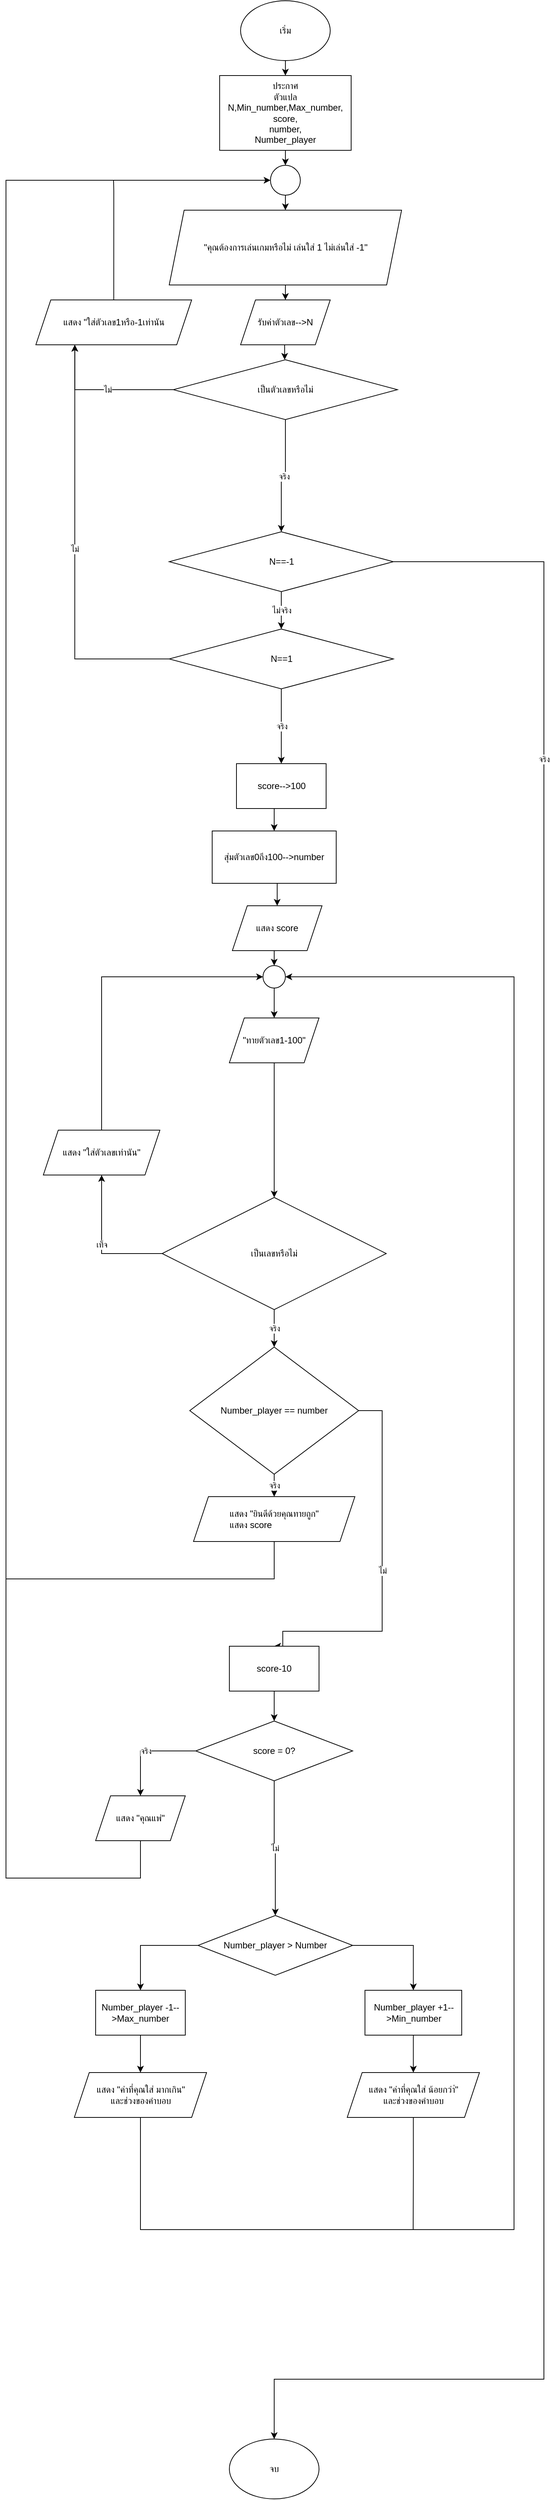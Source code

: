 <mxfile version="28.0.9">
  <diagram name="หน้า-1" id="BrPNlUBHskpZYSTOvkPR">
    <mxGraphModel grid="1" page="1" gridSize="10" guides="1" tooltips="1" connect="1" arrows="1" fold="1" pageScale="1" pageWidth="827" pageHeight="1169" math="0" shadow="0">
      <root>
        <mxCell id="0" />
        <mxCell id="1" parent="0" />
        <mxCell id="cT0a1dFJ5Bb9Jt9ZCZm9-25" style="edgeStyle=orthogonalEdgeStyle;rounded=0;orthogonalLoop=1;jettySize=auto;html=1;exitX=0.5;exitY=1;exitDx=0;exitDy=0;entryX=0.5;entryY=0;entryDx=0;entryDy=0;" edge="1" parent="1" source="cT0a1dFJ5Bb9Jt9ZCZm9-1" target="cT0a1dFJ5Bb9Jt9ZCZm9-2">
          <mxGeometry relative="1" as="geometry" />
        </mxCell>
        <mxCell id="cT0a1dFJ5Bb9Jt9ZCZm9-1" value="เริ่ม" style="ellipse;whiteSpace=wrap;html=1;" vertex="1" parent="1">
          <mxGeometry x="354" y="20" width="120" height="80" as="geometry" />
        </mxCell>
        <mxCell id="cT0a1dFJ5Bb9Jt9ZCZm9-21" style="edgeStyle=orthogonalEdgeStyle;rounded=0;orthogonalLoop=1;jettySize=auto;html=1;exitX=0.5;exitY=1;exitDx=0;exitDy=0;entryX=0;entryY=0.5;entryDx=0;entryDy=0;" edge="1" parent="1" source="cT0a1dFJ5Bb9Jt9ZCZm9-2" target="cT0a1dFJ5Bb9Jt9ZCZm9-20">
          <mxGeometry relative="1" as="geometry" />
        </mxCell>
        <mxCell id="cT0a1dFJ5Bb9Jt9ZCZm9-2" value="ประกาศ&lt;div&gt;ตัวแปล&lt;/div&gt;&lt;div&gt;N,Min_number,Max_number,&lt;/div&gt;&lt;div&gt;score,&lt;/div&gt;&lt;div&gt;number,&lt;/div&gt;&lt;div&gt;Number_player&lt;/div&gt;" style="rounded=0;whiteSpace=wrap;html=1;" vertex="1" parent="1">
          <mxGeometry x="326" y="120" width="176" height="100" as="geometry" />
        </mxCell>
        <mxCell id="nr02JSJziypIqnWcS6qu-23" style="edgeStyle=orthogonalEdgeStyle;rounded=0;orthogonalLoop=1;jettySize=auto;html=1;exitX=0.5;exitY=1;exitDx=0;exitDy=0;entryX=0.5;entryY=0;entryDx=0;entryDy=0;" edge="1" parent="1" source="cT0a1dFJ5Bb9Jt9ZCZm9-5" target="nr02JSJziypIqnWcS6qu-22">
          <mxGeometry relative="1" as="geometry" />
        </mxCell>
        <mxCell id="cT0a1dFJ5Bb9Jt9ZCZm9-5" value="แสดง score" style="shape=parallelogram;perimeter=parallelogramPerimeter;whiteSpace=wrap;html=1;fixedSize=1;" vertex="1" parent="1">
          <mxGeometry x="343" y="1230" width="120" height="60" as="geometry" />
        </mxCell>
        <mxCell id="cT0a1dFJ5Bb9Jt9ZCZm9-26" style="edgeStyle=orthogonalEdgeStyle;rounded=0;orthogonalLoop=1;jettySize=auto;html=1;exitX=0.5;exitY=1;exitDx=0;exitDy=0;entryX=0.5;entryY=0;entryDx=0;entryDy=0;" edge="1" parent="1" source="cT0a1dFJ5Bb9Jt9ZCZm9-6" target="cT0a1dFJ5Bb9Jt9ZCZm9-5">
          <mxGeometry relative="1" as="geometry" />
        </mxCell>
        <mxCell id="cT0a1dFJ5Bb9Jt9ZCZm9-6" value="สุ่มตัวเลข0ถึง100--&amp;gt;number" style="rounded=0;whiteSpace=wrap;html=1;" vertex="1" parent="1">
          <mxGeometry x="316" y="1130" width="166" height="70" as="geometry" />
        </mxCell>
        <mxCell id="nr02JSJziypIqnWcS6qu-109" style="edgeStyle=orthogonalEdgeStyle;rounded=0;orthogonalLoop=1;jettySize=auto;html=1;exitX=0.5;exitY=1;exitDx=0;exitDy=0;entryX=0.5;entryY=0;entryDx=0;entryDy=0;" edge="1" parent="1" source="cT0a1dFJ5Bb9Jt9ZCZm9-8" target="nr02JSJziypIqnWcS6qu-20">
          <mxGeometry relative="1" as="geometry" />
        </mxCell>
        <mxCell id="cT0a1dFJ5Bb9Jt9ZCZm9-8" value="&quot;ทายตัวเลข1-100&quot;" style="shape=parallelogram;perimeter=parallelogramPerimeter;whiteSpace=wrap;html=1;fixedSize=1;" vertex="1" parent="1">
          <mxGeometry x="339" y="1380" width="120" height="60" as="geometry" />
        </mxCell>
        <mxCell id="cT0a1dFJ5Bb9Jt9ZCZm9-30" value="จริง" style="edgeStyle=orthogonalEdgeStyle;rounded=0;orthogonalLoop=1;jettySize=auto;html=1;exitX=0.5;exitY=1;exitDx=0;exitDy=0;entryX=0.5;entryY=0;entryDx=0;entryDy=0;" edge="1" parent="1" source="cT0a1dFJ5Bb9Jt9ZCZm9-10" target="cT0a1dFJ5Bb9Jt9ZCZm9-12">
          <mxGeometry relative="1" as="geometry" />
        </mxCell>
        <mxCell id="cT0a1dFJ5Bb9Jt9ZCZm9-43" value="ไม่" style="edgeStyle=orthogonalEdgeStyle;rounded=0;orthogonalLoop=1;jettySize=auto;html=1;exitX=1;exitY=0.5;exitDx=0;exitDy=0;entryX=0.5;entryY=0;entryDx=0;entryDy=0;" edge="1" parent="1" source="cT0a1dFJ5Bb9Jt9ZCZm9-10" target="cT0a1dFJ5Bb9Jt9ZCZm9-36">
          <mxGeometry relative="1" as="geometry">
            <Array as="points">
              <mxPoint x="543.5" y="1905" />
              <mxPoint x="543.5" y="2200" />
              <mxPoint x="410.5" y="2200" />
            </Array>
          </mxGeometry>
        </mxCell>
        <mxCell id="cT0a1dFJ5Bb9Jt9ZCZm9-10" value="Number_player == number" style="rhombus;whiteSpace=wrap;html=1;" vertex="1" parent="1">
          <mxGeometry x="286" y="1820" width="226" height="170" as="geometry" />
        </mxCell>
        <mxCell id="nr02JSJziypIqnWcS6qu-61" style="edgeStyle=orthogonalEdgeStyle;rounded=0;orthogonalLoop=1;jettySize=auto;html=1;exitX=0.5;exitY=1;exitDx=0;exitDy=0;endArrow=none;endFill=0;" edge="1" parent="1" source="cT0a1dFJ5Bb9Jt9ZCZm9-12">
          <mxGeometry relative="1" as="geometry">
            <mxPoint x="40" y="2130" as="targetPoint" />
            <Array as="points">
              <mxPoint x="399" y="2130" />
            </Array>
          </mxGeometry>
        </mxCell>
        <mxCell id="cT0a1dFJ5Bb9Jt9ZCZm9-12" value="&lt;div style=&quot;text-align: left;&quot;&gt;&lt;span style=&quot;background-color: transparent; color: light-dark(rgb(0, 0, 0), rgb(255, 255, 255));&quot;&gt;แสดง &quot;ยินดีด้วยคุณทายถูก&quot;&lt;/span&gt;&lt;/div&gt;&lt;div style=&quot;text-align: left;&quot;&gt;&lt;span style=&quot;background-color: transparent; color: light-dark(rgb(0, 0, 0), rgb(255, 255, 255));&quot;&gt;แสดง score&lt;/span&gt;&lt;/div&gt;" style="shape=parallelogram;perimeter=parallelogramPerimeter;whiteSpace=wrap;html=1;fixedSize=1;" vertex="1" parent="1">
          <mxGeometry x="291" y="2020" width="216" height="60" as="geometry" />
        </mxCell>
        <mxCell id="cT0a1dFJ5Bb9Jt9ZCZm9-23" style="edgeStyle=orthogonalEdgeStyle;rounded=0;orthogonalLoop=1;jettySize=auto;html=1;exitX=0.5;exitY=1;exitDx=0;exitDy=0;entryX=0.5;entryY=0;entryDx=0;entryDy=0;" edge="1" parent="1" source="cT0a1dFJ5Bb9Jt9ZCZm9-14" target="cT0a1dFJ5Bb9Jt9ZCZm9-17">
          <mxGeometry relative="1" as="geometry" />
        </mxCell>
        <mxCell id="cT0a1dFJ5Bb9Jt9ZCZm9-14" value="&quot;คุณต้องการเล่นเกมหรือไม่ เล่นใส่ 1 ไม่เล่นใส่ -1&quot;" style="shape=parallelogram;perimeter=parallelogramPerimeter;whiteSpace=wrap;html=1;fixedSize=1;" vertex="1" parent="1">
          <mxGeometry x="258.5" y="300" width="311" height="100" as="geometry" />
        </mxCell>
        <mxCell id="cT0a1dFJ5Bb9Jt9ZCZm9-19" value="ไม่" style="edgeStyle=orthogonalEdgeStyle;rounded=0;orthogonalLoop=1;jettySize=auto;html=1;exitX=0;exitY=0.5;exitDx=0;exitDy=0;entryX=0.25;entryY=1;entryDx=0;entryDy=0;" edge="1" parent="1" source="nr02JSJziypIqnWcS6qu-68" target="cT0a1dFJ5Bb9Jt9ZCZm9-46">
          <mxGeometry x="-0.084" relative="1" as="geometry">
            <mxPoint x="170" y="520" as="targetPoint" />
            <Array as="points">
              <mxPoint x="132" y="540" />
            </Array>
            <mxPoint x="260" y="580" as="sourcePoint" />
            <mxPoint as="offset" />
          </mxGeometry>
        </mxCell>
        <mxCell id="cT0a1dFJ5Bb9Jt9ZCZm9-24" style="edgeStyle=orthogonalEdgeStyle;rounded=0;orthogonalLoop=1;jettySize=auto;html=1;exitX=0.5;exitY=1;exitDx=0;exitDy=0;entryX=0.5;entryY=0;entryDx=0;entryDy=0;" edge="1" parent="1" source="cT0a1dFJ5Bb9Jt9ZCZm9-17">
          <mxGeometry relative="1" as="geometry">
            <mxPoint x="413" y="500" as="targetPoint" />
          </mxGeometry>
        </mxCell>
        <mxCell id="cT0a1dFJ5Bb9Jt9ZCZm9-17" value="รับค่าตัวเลข--&amp;gt;N" style="shape=parallelogram;perimeter=parallelogramPerimeter;whiteSpace=wrap;html=1;fixedSize=1;" vertex="1" parent="1">
          <mxGeometry x="354" y="420" width="120" height="60" as="geometry" />
        </mxCell>
        <mxCell id="cT0a1dFJ5Bb9Jt9ZCZm9-22" style="edgeStyle=orthogonalEdgeStyle;rounded=0;orthogonalLoop=1;jettySize=auto;html=1;exitX=1;exitY=0.5;exitDx=0;exitDy=0;entryX=0.5;entryY=0;entryDx=0;entryDy=0;" edge="1" parent="1" source="cT0a1dFJ5Bb9Jt9ZCZm9-20" target="cT0a1dFJ5Bb9Jt9ZCZm9-14">
          <mxGeometry relative="1" as="geometry" />
        </mxCell>
        <mxCell id="cT0a1dFJ5Bb9Jt9ZCZm9-20" value="" style="ellipse;whiteSpace=wrap;html=1;aspect=fixed;rotation=90;" vertex="1" parent="1">
          <mxGeometry x="394" y="240" width="40" height="40" as="geometry" />
        </mxCell>
        <mxCell id="nr02JSJziypIqnWcS6qu-55" style="edgeStyle=orthogonalEdgeStyle;rounded=0;orthogonalLoop=1;jettySize=auto;html=1;exitX=0.5;exitY=1;exitDx=0;exitDy=0;entryX=0.5;entryY=0;entryDx=0;entryDy=0;" edge="1" parent="1" source="cT0a1dFJ5Bb9Jt9ZCZm9-36" target="nr02JSJziypIqnWcS6qu-52">
          <mxGeometry relative="1" as="geometry" />
        </mxCell>
        <mxCell id="cT0a1dFJ5Bb9Jt9ZCZm9-36" value="score-10" style="rounded=0;whiteSpace=wrap;html=1;" vertex="1" parent="1">
          <mxGeometry x="339" y="2220" width="120" height="60" as="geometry" />
        </mxCell>
        <mxCell id="cT0a1dFJ5Bb9Jt9ZCZm9-47" style="edgeStyle=orthogonalEdgeStyle;rounded=0;orthogonalLoop=1;jettySize=auto;html=1;exitX=0.5;exitY=0;exitDx=0;exitDy=0;endArrow=none;endFill=0;" edge="1" parent="1" source="cT0a1dFJ5Bb9Jt9ZCZm9-46">
          <mxGeometry relative="1" as="geometry">
            <mxPoint x="190" y="260" as="targetPoint" />
            <Array as="points">
              <mxPoint x="184" y="274" />
              <mxPoint x="184" y="274" />
              <mxPoint x="184" y="260" />
            </Array>
          </mxGeometry>
        </mxCell>
        <mxCell id="cT0a1dFJ5Bb9Jt9ZCZm9-46" value="แสดง &quot;ใส่ตัวเลข1หรือ-1เท่านัน" style="shape=parallelogram;perimeter=parallelogramPerimeter;whiteSpace=wrap;html=1;fixedSize=1;" vertex="1" parent="1">
          <mxGeometry x="80" y="420" width="208.5" height="60" as="geometry" />
        </mxCell>
        <mxCell id="37qJnamjUVuuyolRtKUS-1" style="edgeStyle=orthogonalEdgeStyle;rounded=0;orthogonalLoop=1;jettySize=auto;html=1;exitX=0;exitY=0.5;exitDx=0;exitDy=0;entryX=0.5;entryY=0;entryDx=0;entryDy=0;" edge="1" parent="1" source="nr02JSJziypIqnWcS6qu-6" target="nr02JSJziypIqnWcS6qu-108">
          <mxGeometry relative="1" as="geometry" />
        </mxCell>
        <mxCell id="37qJnamjUVuuyolRtKUS-5" style="edgeStyle=orthogonalEdgeStyle;rounded=0;orthogonalLoop=1;jettySize=auto;html=1;exitX=1;exitY=0.5;exitDx=0;exitDy=0;" edge="1" parent="1" source="nr02JSJziypIqnWcS6qu-6" target="37qJnamjUVuuyolRtKUS-4">
          <mxGeometry relative="1" as="geometry" />
        </mxCell>
        <mxCell id="nr02JSJziypIqnWcS6qu-6" value="Number_player &amp;gt; Number" style="rhombus;whiteSpace=wrap;html=1;" vertex="1" parent="1">
          <mxGeometry x="297" y="2580" width="207" height="80" as="geometry" />
        </mxCell>
        <mxCell id="IvY5ynQhc9EizOiMxVFj-1" style="edgeStyle=orthogonalEdgeStyle;rounded=0;orthogonalLoop=1;jettySize=auto;html=1;exitX=0.5;exitY=1;exitDx=0;exitDy=0;entryX=1;entryY=0.5;entryDx=0;entryDy=0;" edge="1" parent="1" source="nr02JSJziypIqnWcS6qu-8" target="nr02JSJziypIqnWcS6qu-22">
          <mxGeometry relative="1" as="geometry">
            <Array as="points">
              <mxPoint x="220" y="3000" />
              <mxPoint x="720" y="3000" />
              <mxPoint x="720" y="1325" />
            </Array>
          </mxGeometry>
        </mxCell>
        <mxCell id="nr02JSJziypIqnWcS6qu-8" value="แสดง &quot;ค่าที่คุณใส่ มากเกิน&quot;&lt;div&gt;และช่วงของคำบอบ&lt;/div&gt;" style="shape=parallelogram;perimeter=parallelogramPerimeter;whiteSpace=wrap;html=1;fixedSize=1;" vertex="1" parent="1">
          <mxGeometry x="131.5" y="2790" width="177" height="60" as="geometry" />
        </mxCell>
        <mxCell id="IvY5ynQhc9EizOiMxVFj-2" style="edgeStyle=orthogonalEdgeStyle;rounded=0;orthogonalLoop=1;jettySize=auto;html=1;exitX=0.5;exitY=1;exitDx=0;exitDy=0;endArrow=none;endFill=0;" edge="1" parent="1" source="nr02JSJziypIqnWcS6qu-9">
          <mxGeometry relative="1" as="geometry">
            <mxPoint x="585" y="3000" as="targetPoint" />
          </mxGeometry>
        </mxCell>
        <mxCell id="nr02JSJziypIqnWcS6qu-9" value="แสดง &quot;ค่าที่คุณใส่ น้อยกว่า่&quot;&lt;div&gt;และช่วงของคำบอบ&lt;/div&gt;" style="shape=parallelogram;perimeter=parallelogramPerimeter;whiteSpace=wrap;html=1;fixedSize=1;" vertex="1" parent="1">
          <mxGeometry x="496.75" y="2790" width="177" height="60" as="geometry" />
        </mxCell>
        <mxCell id="nr02JSJziypIqnWcS6qu-19" value="เท็จ" style="edgeStyle=orthogonalEdgeStyle;rounded=0;orthogonalLoop=1;jettySize=auto;html=1;exitX=0;exitY=0.5;exitDx=0;exitDy=0;entryX=0.5;entryY=1;entryDx=0;entryDy=0;" edge="1" parent="1" source="nr02JSJziypIqnWcS6qu-20" target="nr02JSJziypIqnWcS6qu-21">
          <mxGeometry relative="1" as="geometry">
            <mxPoint x="180" y="1610" as="targetPoint" />
            <Array as="points">
              <mxPoint x="168" y="1695" />
            </Array>
          </mxGeometry>
        </mxCell>
        <mxCell id="nr02JSJziypIqnWcS6qu-27" value="จริง" style="edgeStyle=orthogonalEdgeStyle;rounded=0;orthogonalLoop=1;jettySize=auto;html=1;exitX=0.5;exitY=1;exitDx=0;exitDy=0;entryX=0.5;entryY=0;entryDx=0;entryDy=0;" edge="1" parent="1" source="nr02JSJziypIqnWcS6qu-20" target="cT0a1dFJ5Bb9Jt9ZCZm9-10">
          <mxGeometry relative="1" as="geometry" />
        </mxCell>
        <mxCell id="nr02JSJziypIqnWcS6qu-20" value="เป็นเลขหรือไม่" style="rhombus;whiteSpace=wrap;html=1;" vertex="1" parent="1">
          <mxGeometry x="249" y="1620" width="300" height="150" as="geometry" />
        </mxCell>
        <mxCell id="nr02JSJziypIqnWcS6qu-25" style="edgeStyle=orthogonalEdgeStyle;rounded=0;orthogonalLoop=1;jettySize=auto;html=1;exitX=0.5;exitY=0;exitDx=0;exitDy=0;entryX=0;entryY=0.5;entryDx=0;entryDy=0;" edge="1" parent="1" source="nr02JSJziypIqnWcS6qu-21" target="nr02JSJziypIqnWcS6qu-22">
          <mxGeometry relative="1" as="geometry" />
        </mxCell>
        <mxCell id="nr02JSJziypIqnWcS6qu-21" value="แสดง &quot;ใส่ตัวเลขเท่านัน&quot;" style="shape=parallelogram;perimeter=parallelogramPerimeter;whiteSpace=wrap;html=1;fixedSize=1;" vertex="1" parent="1">
          <mxGeometry x="90" y="1530" width="156" height="60" as="geometry" />
        </mxCell>
        <mxCell id="nr02JSJziypIqnWcS6qu-113" style="edgeStyle=orthogonalEdgeStyle;rounded=0;orthogonalLoop=1;jettySize=auto;html=1;exitX=0.5;exitY=1;exitDx=0;exitDy=0;entryX=0.5;entryY=0;entryDx=0;entryDy=0;" edge="1" parent="1" source="nr02JSJziypIqnWcS6qu-22" target="cT0a1dFJ5Bb9Jt9ZCZm9-8">
          <mxGeometry relative="1" as="geometry" />
        </mxCell>
        <mxCell id="nr02JSJziypIqnWcS6qu-22" value="" style="ellipse;whiteSpace=wrap;html=1;aspect=fixed;" vertex="1" parent="1">
          <mxGeometry x="384" y="1310" width="30" height="30" as="geometry" />
        </mxCell>
        <mxCell id="nr02JSJziypIqnWcS6qu-32" value="จบ" style="ellipse;whiteSpace=wrap;html=1;" vertex="1" parent="1">
          <mxGeometry x="339" y="3280" width="120" height="80" as="geometry" />
        </mxCell>
        <mxCell id="nr02JSJziypIqnWcS6qu-110" style="edgeStyle=orthogonalEdgeStyle;rounded=0;orthogonalLoop=1;jettySize=auto;html=1;exitX=0.5;exitY=1;exitDx=0;exitDy=0;entryX=0.5;entryY=1;entryDx=0;entryDy=0;" edge="1" parent="1" target="cT0a1dFJ5Bb9Jt9ZCZm9-20">
          <mxGeometry relative="1" as="geometry">
            <mxPoint x="40" y="250.842" as="targetPoint" />
            <mxPoint x="110" y="2530" as="sourcePoint" />
            <Array as="points">
              <mxPoint x="40" y="2530" />
              <mxPoint x="40" y="260" />
            </Array>
          </mxGeometry>
        </mxCell>
        <mxCell id="nr02JSJziypIqnWcS6qu-54" value="จริง" style="edgeStyle=orthogonalEdgeStyle;rounded=0;orthogonalLoop=1;jettySize=auto;html=1;exitX=0;exitY=0.5;exitDx=0;exitDy=0;entryX=0.5;entryY=0;entryDx=0;entryDy=0;" edge="1" parent="1" source="nr02JSJziypIqnWcS6qu-52" target="nr02JSJziypIqnWcS6qu-53">
          <mxGeometry relative="1" as="geometry" />
        </mxCell>
        <mxCell id="nr02JSJziypIqnWcS6qu-57" value="ไม่" style="edgeStyle=orthogonalEdgeStyle;rounded=0;orthogonalLoop=1;jettySize=auto;html=1;exitX=0.5;exitY=1;exitDx=0;exitDy=0;entryX=0.5;entryY=0;entryDx=0;entryDy=0;" edge="1" parent="1" source="nr02JSJziypIqnWcS6qu-52" target="nr02JSJziypIqnWcS6qu-6">
          <mxGeometry relative="1" as="geometry" />
        </mxCell>
        <mxCell id="nr02JSJziypIqnWcS6qu-52" value="score = 0?" style="rhombus;whiteSpace=wrap;html=1;" vertex="1" parent="1">
          <mxGeometry x="294" y="2320" width="210" height="80" as="geometry" />
        </mxCell>
        <mxCell id="nr02JSJziypIqnWcS6qu-60" style="edgeStyle=orthogonalEdgeStyle;rounded=0;orthogonalLoop=1;jettySize=auto;html=1;exitX=0.5;exitY=1;exitDx=0;exitDy=0;endArrow=none;endFill=0;" edge="1" parent="1" source="nr02JSJziypIqnWcS6qu-53">
          <mxGeometry relative="1" as="geometry">
            <mxPoint x="110" y="2530" as="targetPoint" />
            <Array as="points">
              <mxPoint x="220" y="2530" />
            </Array>
          </mxGeometry>
        </mxCell>
        <mxCell id="nr02JSJziypIqnWcS6qu-53" value="แสดง &quot;คุณแพ่&quot;" style="shape=parallelogram;perimeter=parallelogramPerimeter;whiteSpace=wrap;html=1;fixedSize=1;" vertex="1" parent="1">
          <mxGeometry x="160" y="2420" width="120" height="60" as="geometry" />
        </mxCell>
        <mxCell id="nr02JSJziypIqnWcS6qu-99" style="edgeStyle=orthogonalEdgeStyle;rounded=0;orthogonalLoop=1;jettySize=auto;html=1;exitX=0.5;exitY=1;exitDx=0;exitDy=0;entryX=0.5;entryY=0;entryDx=0;entryDy=0;" edge="1" parent="1" source="nr02JSJziypIqnWcS6qu-68" target="nr02JSJziypIqnWcS6qu-82">
          <mxGeometry relative="1" as="geometry" />
        </mxCell>
        <mxCell id="nr02JSJziypIqnWcS6qu-100" value="จริง" style="edgeLabel;html=1;align=center;verticalAlign=middle;resizable=0;points=[];" connectable="0" vertex="1" parent="nr02JSJziypIqnWcS6qu-99">
          <mxGeometry x="-0.011" y="1" relative="1" as="geometry">
            <mxPoint as="offset" />
          </mxGeometry>
        </mxCell>
        <mxCell id="nr02JSJziypIqnWcS6qu-68" value="เป็นตัวเลขหรือไม่" style="rhombus;whiteSpace=wrap;html=1;" vertex="1" parent="1">
          <mxGeometry x="264" y="500" width="300" height="80" as="geometry" />
        </mxCell>
        <mxCell id="nr02JSJziypIqnWcS6qu-84" style="edgeStyle=orthogonalEdgeStyle;rounded=0;orthogonalLoop=1;jettySize=auto;html=1;exitX=1;exitY=0.5;exitDx=0;exitDy=0;entryX=0.5;entryY=0;entryDx=0;entryDy=0;" edge="1" parent="1" source="nr02JSJziypIqnWcS6qu-82" target="nr02JSJziypIqnWcS6qu-32">
          <mxGeometry relative="1" as="geometry">
            <Array as="points">
              <mxPoint x="760" y="770" />
              <mxPoint x="760" y="3200" />
              <mxPoint x="399" y="3200" />
            </Array>
          </mxGeometry>
        </mxCell>
        <mxCell id="nr02JSJziypIqnWcS6qu-85" value="จริง" style="edgeLabel;html=1;align=center;verticalAlign=middle;resizable=0;points=[];" connectable="0" vertex="1" parent="nr02JSJziypIqnWcS6qu-84">
          <mxGeometry x="-0.697" relative="1" as="geometry">
            <mxPoint as="offset" />
          </mxGeometry>
        </mxCell>
        <mxCell id="nr02JSJziypIqnWcS6qu-101" value="ไม่จริง" style="edgeStyle=orthogonalEdgeStyle;rounded=0;orthogonalLoop=1;jettySize=auto;html=1;exitX=0.5;exitY=1;exitDx=0;exitDy=0;" edge="1" parent="1" source="nr02JSJziypIqnWcS6qu-82" target="nr02JSJziypIqnWcS6qu-93">
          <mxGeometry relative="1" as="geometry" />
        </mxCell>
        <mxCell id="nr02JSJziypIqnWcS6qu-82" value="N==-1" style="rhombus;whiteSpace=wrap;html=1;" vertex="1" parent="1">
          <mxGeometry x="258.5" y="730" width="300" height="80" as="geometry" />
        </mxCell>
        <mxCell id="nr02JSJziypIqnWcS6qu-95" value="จริง" style="edgeStyle=orthogonalEdgeStyle;rounded=0;orthogonalLoop=1;jettySize=auto;html=1;exitX=0.5;exitY=1;exitDx=0;exitDy=0;entryX=0.5;entryY=0;entryDx=0;entryDy=0;" edge="1" parent="1" source="nr02JSJziypIqnWcS6qu-93" target="nr02JSJziypIqnWcS6qu-102">
          <mxGeometry relative="1" as="geometry">
            <mxPoint x="408.5" y="980" as="targetPoint" />
          </mxGeometry>
        </mxCell>
        <mxCell id="nr02JSJziypIqnWcS6qu-106" value="ไม่" style="edgeStyle=orthogonalEdgeStyle;rounded=0;orthogonalLoop=1;jettySize=auto;html=1;exitX=0;exitY=0.5;exitDx=0;exitDy=0;entryX=0.25;entryY=1;entryDx=0;entryDy=0;" edge="1" parent="1" source="nr02JSJziypIqnWcS6qu-93" target="cT0a1dFJ5Bb9Jt9ZCZm9-46">
          <mxGeometry relative="1" as="geometry" />
        </mxCell>
        <mxCell id="nr02JSJziypIqnWcS6qu-93" value="N==1" style="rhombus;whiteSpace=wrap;html=1;" vertex="1" parent="1">
          <mxGeometry x="258.5" y="860" width="300" height="80" as="geometry" />
        </mxCell>
        <mxCell id="nr02JSJziypIqnWcS6qu-105" style="edgeStyle=orthogonalEdgeStyle;rounded=0;orthogonalLoop=1;jettySize=auto;html=1;exitX=0.5;exitY=1;exitDx=0;exitDy=0;entryX=0.5;entryY=0;entryDx=0;entryDy=0;" edge="1" parent="1" source="nr02JSJziypIqnWcS6qu-102" target="cT0a1dFJ5Bb9Jt9ZCZm9-6">
          <mxGeometry relative="1" as="geometry" />
        </mxCell>
        <mxCell id="nr02JSJziypIqnWcS6qu-102" value="score--&amp;gt;100" style="rounded=0;whiteSpace=wrap;html=1;" vertex="1" parent="1">
          <mxGeometry x="348.5" y="1040" width="120" height="60" as="geometry" />
        </mxCell>
        <mxCell id="37qJnamjUVuuyolRtKUS-2" style="edgeStyle=orthogonalEdgeStyle;rounded=0;orthogonalLoop=1;jettySize=auto;html=1;exitX=0.5;exitY=1;exitDx=0;exitDy=0;entryX=0.5;entryY=0;entryDx=0;entryDy=0;" edge="1" parent="1" source="nr02JSJziypIqnWcS6qu-108" target="nr02JSJziypIqnWcS6qu-8">
          <mxGeometry relative="1" as="geometry" />
        </mxCell>
        <mxCell id="nr02JSJziypIqnWcS6qu-108" value="Number_player -1--&amp;gt;Max_number" style="rounded=0;whiteSpace=wrap;html=1;" vertex="1" parent="1">
          <mxGeometry x="160" y="2680" width="120" height="60" as="geometry" />
        </mxCell>
        <mxCell id="37qJnamjUVuuyolRtKUS-6" style="edgeStyle=orthogonalEdgeStyle;rounded=0;orthogonalLoop=1;jettySize=auto;html=1;exitX=0.5;exitY=1;exitDx=0;exitDy=0;" edge="1" parent="1" source="37qJnamjUVuuyolRtKUS-4" target="nr02JSJziypIqnWcS6qu-9">
          <mxGeometry relative="1" as="geometry" />
        </mxCell>
        <mxCell id="37qJnamjUVuuyolRtKUS-4" value="Number_player +1--&amp;gt;Min_number" style="rounded=0;whiteSpace=wrap;html=1;" vertex="1" parent="1">
          <mxGeometry x="520.5" y="2680" width="129.5" height="60" as="geometry" />
        </mxCell>
      </root>
    </mxGraphModel>
  </diagram>
</mxfile>
